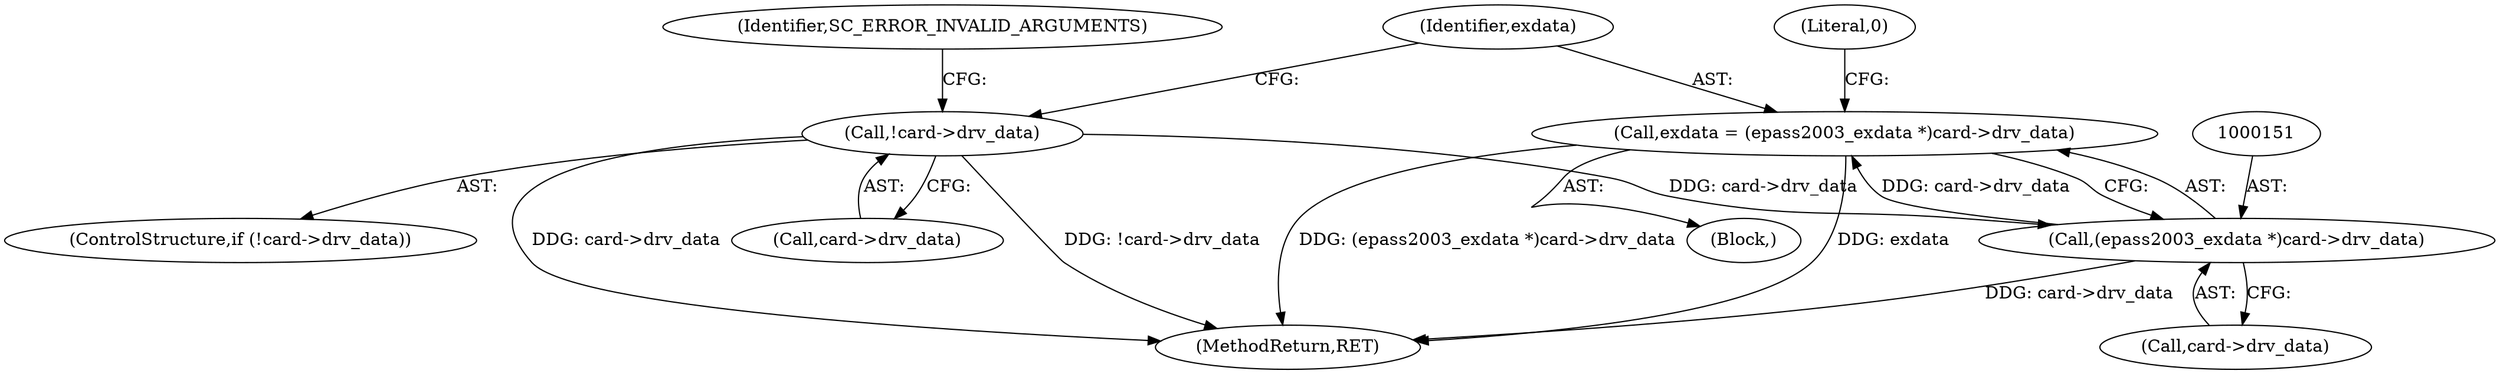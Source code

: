 digraph "0_OpenSC_8fe377e93b4b56060e5bbfb6f3142ceaeca744fa_6@pointer" {
"1000148" [label="(Call,exdata = (epass2003_exdata *)card->drv_data)"];
"1000150" [label="(Call,(epass2003_exdata *)card->drv_data)"];
"1000142" [label="(Call,!card->drv_data)"];
"1000143" [label="(Call,card->drv_data)"];
"1000150" [label="(Call,(epass2003_exdata *)card->drv_data)"];
"1000149" [label="(Identifier,exdata)"];
"1000158" [label="(Literal,0)"];
"1000355" [label="(MethodReturn,RET)"];
"1000148" [label="(Call,exdata = (epass2003_exdata *)card->drv_data)"];
"1000152" [label="(Call,card->drv_data)"];
"1000111" [label="(Block,)"];
"1000141" [label="(ControlStructure,if (!card->drv_data))"];
"1000147" [label="(Identifier,SC_ERROR_INVALID_ARGUMENTS)"];
"1000142" [label="(Call,!card->drv_data)"];
"1000148" -> "1000111"  [label="AST: "];
"1000148" -> "1000150"  [label="CFG: "];
"1000149" -> "1000148"  [label="AST: "];
"1000150" -> "1000148"  [label="AST: "];
"1000158" -> "1000148"  [label="CFG: "];
"1000148" -> "1000355"  [label="DDG: exdata"];
"1000148" -> "1000355"  [label="DDG: (epass2003_exdata *)card->drv_data"];
"1000150" -> "1000148"  [label="DDG: card->drv_data"];
"1000150" -> "1000152"  [label="CFG: "];
"1000151" -> "1000150"  [label="AST: "];
"1000152" -> "1000150"  [label="AST: "];
"1000150" -> "1000355"  [label="DDG: card->drv_data"];
"1000142" -> "1000150"  [label="DDG: card->drv_data"];
"1000142" -> "1000141"  [label="AST: "];
"1000142" -> "1000143"  [label="CFG: "];
"1000143" -> "1000142"  [label="AST: "];
"1000147" -> "1000142"  [label="CFG: "];
"1000149" -> "1000142"  [label="CFG: "];
"1000142" -> "1000355"  [label="DDG: !card->drv_data"];
"1000142" -> "1000355"  [label="DDG: card->drv_data"];
}
